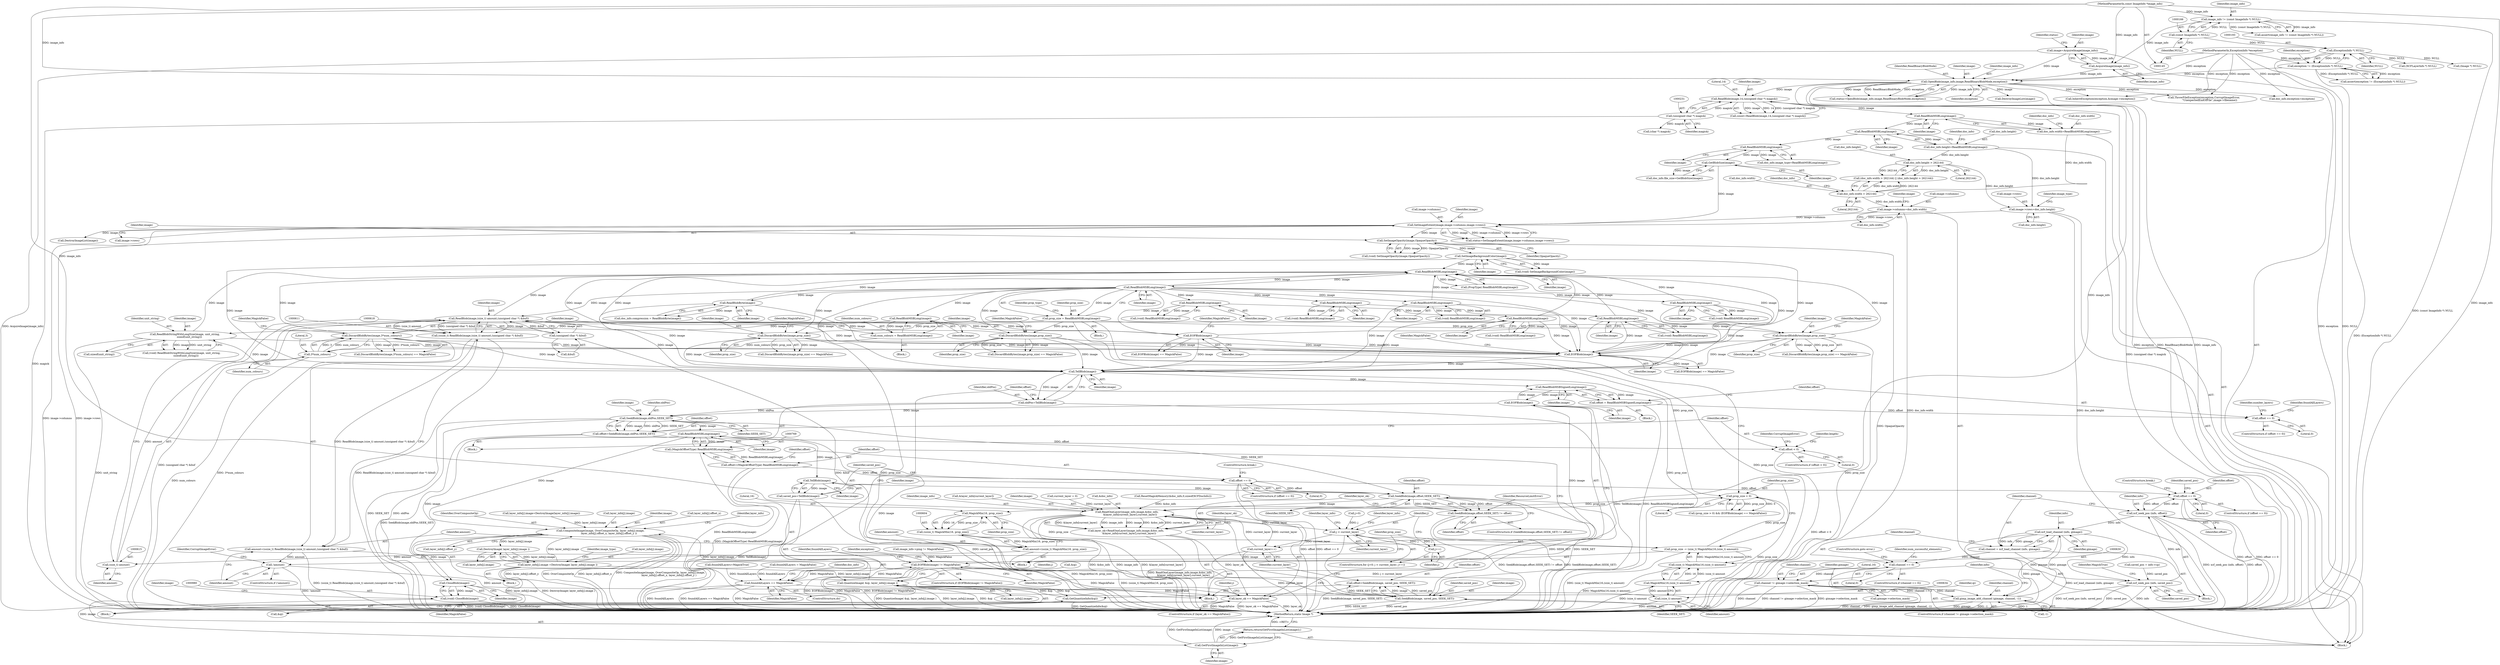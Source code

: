 digraph "0_ImageMagick_d31fec57e9dfb0516deead2053a856e3c71e9751@pointer" {
"1000674" [label="(Call,TellBlob(image))"];
"1000383" [label="(Call,SetImageBackgroundColor(image))"];
"1000378" [label="(Call,SetImageOpacity(image,OpaqueOpacity))"];
"1000332" [label="(Call,SetImageExtent(image,image->columns,image->rows))"];
"1000318" [label="(Call,GetBlobSize(image))"];
"1000293" [label="(Call,ReadBlobMSBLong(image))"];
"1000272" [label="(Call,ReadBlobMSBLong(image))"];
"1000266" [label="(Call,ReadBlobMSBLong(image))"];
"1000227" [label="(Call,ReadBlob(image,14,(unsigned char *) magick))"];
"1000207" [label="(Call,OpenBlob(image_info,image,ReadBinaryBlobMode,exception))"];
"1000203" [label="(Call,AcquireImage(image_info))"];
"1000163" [label="(Call,image_info != (const ImageInfo *) NULL)"];
"1000146" [label="(MethodParameterIn,const ImageInfo *image_info)"];
"1000165" [label="(Call,(const ImageInfo *) NULL)"];
"1000201" [label="(Call,image=AcquireImage(image_info))"];
"1000190" [label="(Call,exception != (ExceptionInfo *) NULL)"];
"1000147" [label="(MethodParameterIn,ExceptionInfo *exception)"];
"1000192" [label="(Call,(ExceptionInfo *) NULL)"];
"1000230" [label="(Call,(unsigned char *) magick)"];
"1000295" [label="(Call,image->columns=doc_info.width)"];
"1000276" [label="(Call,doc_info.width > 262144)"];
"1000262" [label="(Call,doc_info.width=ReadBlobMSBLong(image))"];
"1000302" [label="(Call,image->rows=doc_info.height)"];
"1000281" [label="(Call,doc_info.height > 262144)"];
"1000268" [label="(Call,doc_info.height=ReadBlobMSBLong(image))"];
"1000612" [label="(Call,ReadBlob(image,(size_t) amount,(unsigned char *) &buf))"];
"1000597" [label="(Call,EOFBlob(image))"];
"1000405" [label="(Call,ReadBlobMSBLong(image))"];
"1000400" [label="(Call,ReadBlobMSBLong(image))"];
"1000391" [label="(Call,EOFBlob(image))"];
"1000518" [label="(Call,DiscardBlobBytes(image,prop_size))"];
"1000403" [label="(Call,prop_size = ReadBlobMSBLong(image))"];
"1000424" [label="(Call,DiscardBlobBytes(image,3*num_colours))"];
"1000420" [label="(Call,ReadBlobMSBLong(image))"];
"1000426" [label="(Call,3*num_colours)"];
"1000418" [label="(Call,num_colours = ReadBlobMSBLong(image))"];
"1000581" [label="(Call,ReadBlobStringWithLongSize(image, unit_string,\n           sizeof(unit_string)))"];
"1000568" [label="(Call,ReadBlobMSBLong(image))"];
"1000564" [label="(Call,ReadBlobMSBLong(image))"];
"1000504" [label="(Call,ReadBlobMSBLong(image))"];
"1000500" [label="(Call,ReadBlobMSBLong(image))"];
"1000544" [label="(Call,DiscardBlobBytes(image,prop_size))"];
"1000447" [label="(Call,ReadBlobByte(image))"];
"1000537" [label="(Call,ReadBlobMSBLong(image))"];
"1000481" [label="(Call,DiscardBlobBytes(image,prop_size))"];
"1000511" [label="(Call,ReadBlobMSBLong(image))"];
"1000614" [label="(Call,(size_t) amount)"];
"1000601" [label="(Call,amount=(ssize_t) MagickMin(16, prop_size))"];
"1000603" [label="(Call,(ssize_t) MagickMin(16, prop_size))"];
"1000605" [label="(Call,MagickMin(16, prop_size))"];
"1000593" [label="(Call,prop_size > 0)"];
"1000627" [label="(Call,prop_size -= (size_t) MagickMin(16,(size_t) amount))"];
"1000629" [label="(Call,(size_t) MagickMin(16,(size_t) amount))"];
"1000631" [label="(Call,MagickMin(16,(size_t) amount))"];
"1000633" [label="(Call,(size_t) amount)"];
"1000622" [label="(Call,!amount)"];
"1000608" [label="(Call,amount=(ssize_t) ReadBlob(image,(size_t) amount,(unsigned char *) &buf))"];
"1000610" [label="(Call,(ssize_t) ReadBlob(image,(size_t) amount,(unsigned char *) &buf))"];
"1000617" [label="(Call,(unsigned char *) &buf)"];
"1000672" [label="(Call,oldPos=TellBlob(image))"];
"1000718" [label="(Call,SeekBlob(image,oldPos,SEEK_SET))"];
"1000716" [label="(Call,offset=SeekBlob(image,oldPos,SEEK_SET))"];
"1000723" [label="(Call,offset < 0)"];
"1000770" [label="(Call,ReadBlobMSBLong(image))"];
"1000768" [label="(Call,(MagickOffsetType) ReadBlobMSBLong(image))"];
"1000766" [label="(Call,offset=(MagickOffsetType) ReadBlobMSBLong(image))"];
"1000773" [label="(Call,offset == 0)"];
"1000783" [label="(Call,SeekBlob(image,offset,SEEK_SET))"];
"1000782" [label="(Call,SeekBlob(image,offset,SEEK_SET) != offset)"];
"1000793" [label="(Call,ReadOneLayer(image_info,image,&doc_info,\n        &layer_info[current_layer],current_layer))"];
"1000791" [label="(Call,layer_ok=ReadOneLayer(image_info,image,&doc_info,\n        &layer_info[current_layer],current_layer))"];
"1000804" [label="(Call,layer_ok == MagickFalse)"];
"1000813" [label="(Call,j < current_layer)"];
"1000816" [label="(Call,j++)"];
"1000845" [label="(Call,current_layer++)"];
"1000841" [label="(Call,SeekBlob(image, saved_pos, SEEK_SET))"];
"1000839" [label="(Call,offset=SeekBlob(image, saved_pos, SEEK_SET))"];
"1000941" [label="(Call,offset == 0)"];
"1000950" [label="(Call,xcf_seek_pos (info, offset))"];
"1000955" [label="(Call,xcf_load_channel (info, gimage))"];
"1000953" [label="(Call,channel = xcf_load_channel (info, gimage))"];
"1000959" [label="(Call,channel == 0)"];
"1000966" [label="(Call,channel != gimage->selection_mask)"];
"1000971" [label="(Call,gimp_image_add_channel (gimage, channel, -1))"];
"1000976" [label="(Call,xcf_seek_pos (info, saved_pos))"];
"1000779" [label="(Call,TellBlob(image))"];
"1000777" [label="(Call,saved_pos=TellBlob(image))"];
"1000868" [label="(Call,CompositeImage(image, OverCompositeOp, layer_info[j].image,\n                     layer_info[j].offset_x, layer_info[j].offset_y ))"];
"1000892" [label="(Call,DestroyImage( layer_info[j].image ))"];
"1000886" [label="(Call,layer_info[j].image =DestroyImage( layer_info[j].image ))"];
"1000912" [label="(Call,QuantizeImage( &qi, layer_info[j].image ))"];
"1000904" [label="(Call,GetQuantizeInfo(&qi))"];
"1000981" [label="(Call,CloseBlob(image))"];
"1000979" [label="(Call,(void) CloseBlob(image))"];
"1000997" [label="(Call,GetFirstImageInList(image))"];
"1000996" [label="(Return,return(GetFirstImageInList(image));)"];
"1000682" [label="(Call,ReadBlobMSBSignedLong(image))"];
"1000680" [label="(Call,offset = ReadBlobMSBSignedLong(image))"];
"1000685" [label="(Call,offset == 0)"];
"1000696" [label="(Call,EOFBlob(image))"];
"1000695" [label="(Call,EOFBlob(image) != MagickFalse)"];
"1000708" [label="(Call,foundAllLayers == MagickFalse)"];
"1000189" [label="(Call,assert(exception != (ExceptionInfo *) NULL))"];
"1000845" [label="(Call,current_layer++)"];
"1000723" [label="(Call,offset < 0)"];
"1000391" [label="(Call,EOFBlob(image))"];
"1000672" [label="(Call,oldPos=TellBlob(image))"];
"1000794" [label="(Identifier,image_info)"];
"1000293" [label="(Call,ReadBlobMSBLong(image))"];
"1000207" [label="(Call,OpenBlob(image_info,image,ReadBinaryBlobMode,exception))"];
"1000230" [label="(Call,(unsigned char *) magick)"];
"1000582" [label="(Identifier,image)"];
"1000635" [label="(Identifier,amount)"];
"1000505" [label="(Identifier,image)"];
"1000912" [label="(Call,QuantizeImage( &qi, layer_info[j].image ))"];
"1000791" [label="(Call,layer_ok=ReadOneLayer(image_info,image,&doc_info,\n        &layer_info[current_layer],current_layer))"];
"1000330" [label="(Call,status=SetImageExtent(image,image->columns,image->rows))"];
"1000953" [label="(Call,channel = xcf_load_channel (info, gimage))"];
"1000986" [label="(Identifier,image)"];
"1000608" [label="(Call,amount=(ssize_t) ReadBlob(image,(size_t) amount,(unsigned char *) &buf))"];
"1000846" [label="(Identifier,current_layer)"];
"1000806" [label="(Identifier,MagickFalse)"];
"1000285" [label="(Literal,262144)"];
"1000785" [label="(Identifier,offset)"];
"1000900" [label="(Identifier,image_type)"];
"1000206" [label="(Identifier,status)"];
"1000776" [label="(ControlStructure,break;)"];
"1000625" [label="(Identifier,CorruptImageError)"];
"1000809" [label="(ControlStructure,for (j=0; j < current_layer; j++))"];
"1000277" [label="(Call,doc_info.width)"];
"1000504" [label="(Call,ReadBlobMSBLong(image))"];
"1000968" [label="(Call,gimage->selection_mask)"];
"1000266" [label="(Call,ReadBlobMSBLong(image))"];
"1000962" [label="(ControlStructure,goto error;)"];
"1000816" [label="(Call,j++)"];
"1000205" [label="(Call,status=OpenBlob(image_info,image,ReadBinaryBlobMode,exception))"];
"1000428" [label="(Identifier,num_colours)"];
"1000147" [label="(MethodParameterIn,ExceptionInfo *exception)"];
"1000581" [label="(Call,ReadBlobStringWithLongSize(image, unit_string,\n           sizeof(unit_string)))"];
"1000998" [label="(Identifier,image)"];
"1000165" [label="(Call,(const ImageInfo *) NULL)"];
"1000607" [label="(Identifier,prop_size)"];
"1000940" [label="(ControlStructure,if (offset == 0))"];
"1000201" [label="(Call,image=AcquireImage(image_info))"];
"1000682" [label="(Call,ReadBlobMSBSignedLong(image))"];
"1000972" [label="(Identifier,gimage)"];
"1000881" [label="(Call,layer_info[j].offset_y)"];
"1000613" [label="(Identifier,image)"];
"1000521" [label="(Identifier,MagickFalse)"];
"1000710" [label="(Identifier,MagickFalse)"];
"1000268" [label="(Call,doc_info.height=ReadBlobMSBLong(image))"];
"1000767" [label="(Identifier,offset)"];
"1000778" [label="(Identifier,saved_pos)"];
"1000392" [label="(Identifier,image)"];
"1000332" [label="(Call,SetImageExtent(image,image->columns,image->rows))"];
"1000579" [label="(Call,(void) ReadBlobStringWithLongSize(image, unit_string,\n           sizeof(unit_string)))"];
"1000240" [label="(Call,(char *) magick)"];
"1000511" [label="(Call,ReadBlobMSBLong(image))"];
"1000886" [label="(Call,layer_info[j].image =DestroyImage( layer_info[j].image ))"];
"1000520" [label="(Identifier,prop_size)"];
"1000408" [label="(Identifier,prop_type)"];
"1000257" [label="(Call,doc_info.exception=exception)"];
"1000779" [label="(Call,TellBlob(image))"];
"1000210" [label="(Identifier,ReadBinaryBlobMode)"];
"1000955" [label="(Call,xcf_load_channel (info, gimage))"];
"1000905" [label="(Call,&qi)"];
"1000203" [label="(Call,AcquireImage(image_info))"];
"1000783" [label="(Call,SeekBlob(image,offset,SEEK_SET))"];
"1000146" [label="(MethodParameterIn,const ImageInfo *image_info)"];
"1000978" [label="(Identifier,saved_pos)"];
"1000194" [label="(Identifier,NULL)"];
"1000225" [label="(Call,count=ReadBlob(image,14,(unsigned char *) magick))"];
"1000843" [label="(Identifier,saved_pos)"];
"1000512" [label="(Identifier,image)"];
"1000999" [label="(MethodReturn,static Image *)"];
"1000427" [label="(Literal,3)"];
"1000281" [label="(Call,doc_info.height > 262144)"];
"1000282" [label="(Call,doc_info.height)"];
"1000889" [label="(Identifier,layer_info)"];
"1000404" [label="(Identifier,prop_size)"];
"1000976" [label="(Call,xcf_seek_pos (info, saved_pos))"];
"1000416" [label="(Block,)"];
"1000482" [label="(Identifier,image)"];
"1000913" [label="(Call,&qi)"];
"1000295" [label="(Call,image->columns=doc_info.width)"];
"1000595" [label="(Literal,0)"];
"1000946" [label="(Identifier,saved_pos)"];
"1000803" [label="(ControlStructure,if (layer_ok == MagickFalse))"];
"1000694" [label="(ControlStructure,if (EOFBlob(image) != MagickFalse))"];
"1000957" [label="(Identifier,gimage)"];
"1000977" [label="(Identifier,info)"];
"1000568" [label="(Call,ReadBlobMSBLong(image))"];
"1000383" [label="(Call,SetImageBackgroundColor(image))"];
"1000815" [label="(Identifier,current_layer)"];
"1000771" [label="(Identifier,image)"];
"1000658" [label="(Block,)"];
"1000314" [label="(Call,doc_info.file_size=GetBlobSize(image))"];
"1000632" [label="(Literal,16)"];
"1000418" [label="(Call,num_colours = ReadBlobMSBLong(image))"];
"1000954" [label="(Identifier,channel)"];
"1000502" [label="(Call,(void) ReadBlobMSBLong(image))"];
"1000302" [label="(Call,image->rows=doc_info.height)"];
"1000583" [label="(Identifier,unit_string)"];
"1000232" [label="(Identifier,magick)"];
"1000603" [label="(Call,(ssize_t) MagickMin(16, prop_size))"];
"1000766" [label="(Call,offset=(MagickOffsetType) ReadBlobMSBLong(image))"];
"1000961" [label="(Literal,0)"];
"1000677" [label="(ControlStructure,do)"];
"1000746" [label="(Call,(XCFLayerInfo *) NULL)"];
"1000483" [label="(Identifier,prop_size)"];
"1000227" [label="(Call,ReadBlob(image,14,(unsigned char *) magick))"];
"1000546" [label="(Identifier,prop_size)"];
"1000222" [label="(Call,(Image *) NULL)"];
"1000964" [label="(Identifier,num_successful_elements)"];
"1000209" [label="(Identifier,image)"];
"1000593" [label="(Call,prop_size > 0)"];
"1000719" [label="(Identifier,image)"];
"1000967" [label="(Identifier,channel)"];
"1000950" [label="(Call,xcf_seek_pos (info, offset))"];
"1000299" [label="(Call,doc_info.width)"];
"1000814" [label="(Identifier,j)"];
"1000616" [label="(Identifier,amount)"];
"1000722" [label="(ControlStructure,if (offset < 0))"];
"1000380" [label="(Identifier,OpaqueOpacity)"];
"1000966" [label="(Call,channel != gimage->selection_mask)"];
"1000190" [label="(Call,exception != (ExceptionInfo *) NULL)"];
"1000211" [label="(Identifier,exception)"];
"1000406" [label="(Identifier,image)"];
"1000192" [label="(Call,(ExceptionInfo *) NULL)"];
"1000334" [label="(Call,image->columns)"];
"1000673" [label="(Identifier,oldPos)"];
"1000501" [label="(Identifier,image)"];
"1000979" [label="(Call,(void) CloseBlob(image))"];
"1000296" [label="(Call,image->columns)"];
"1000689" [label="(Identifier,foundAllLayers)"];
"1000720" [label="(Identifier,oldPos)"];
"1000709" [label="(Identifier,foundAllLayers)"];
"1000844" [label="(Identifier,SEEK_SET)"];
"1000773" [label="(Call,offset == 0)"];
"1000283" [label="(Identifier,doc_info)"];
"1000267" [label="(Identifier,image)"];
"1000278" [label="(Identifier,doc_info)"];
"1000167" [label="(Identifier,NULL)"];
"1000333" [label="(Identifier,image)"];
"1000784" [label="(Identifier,image)"];
"1000398" [label="(Call,(PropType) ReadBlobMSBLong(image))"];
"1000805" [label="(Identifier,layer_ok)"];
"1000378" [label="(Call,SetImageOpacity(image,OpaqueOpacity))"];
"1000289" [label="(Call,doc_info.image_type=ReadBlobMSBLong(image))"];
"1000596" [label="(Call,EOFBlob(image) == MagickFalse)"];
"1000538" [label="(Identifier,image)"];
"1000612" [label="(Call,ReadBlob(image,(size_t) amount,(unsigned char *) &buf))"];
"1000148" [label="(Block,)"];
"1000981" [label="(Call,CloseBlob(image))"];
"1000782" [label="(Call,SeekBlob(image,offset,SEEK_SET) != offset)"];
"1000870" [label="(Identifier,OverCompositeOp)"];
"1000229" [label="(Literal,14)"];
"1000960" [label="(Identifier,channel)"];
"1000519" [label="(Identifier,image)"];
"1000681" [label="(Identifier,offset)"];
"1000798" [label="(Call,&layer_info[current_layer])"];
"1000547" [label="(Identifier,MagickFalse)"];
"1000680" [label="(Call,offset = ReadBlobMSBSignedLong(image))"];
"1000191" [label="(Identifier,exception)"];
"1000304" [label="(Identifier,image)"];
"1000376" [label="(Call,(void) SetImageOpacity(image,OpaqueOpacity))"];
"1000952" [label="(Identifier,offset)"];
"1000684" [label="(ControlStructure,if (offset == 0))"];
"1000675" [label="(Identifier,image)"];
"1000928" [label="(Block,)"];
"1000713" [label="(Identifier,doc_info)"];
"1000945" [label="(Call,saved_pos = info->cp)"];
"1000813" [label="(Call,j < current_layer)"];
"1000792" [label="(Identifier,layer_ok)"];
"1000594" [label="(Identifier,prop_size)"];
"1000959" [label="(Call,channel == 0)"];
"1000403" [label="(Call,prop_size = ReadBlobMSBLong(image))"];
"1000601" [label="(Call,amount=(ssize_t) MagickMin(16, prop_size))"];
"1000688" [label="(Call,foundAllLayers=MagickTrue)"];
"1000517" [label="(Call,DiscardBlobBytes(image,prop_size) == MagickFalse)"];
"1000804" [label="(Call,layer_ok == MagickFalse)"];
"1000614" [label="(Call,(size_t) amount)"];
"1000605" [label="(Call,MagickMin(16, prop_size))"];
"1000204" [label="(Identifier,image_info)"];
"1000405" [label="(Call,ReadBlobMSBLong(image))"];
"1000787" [label="(Identifier,offset)"];
"1000498" [label="(Call,(void) ReadBlobMSBLong(image))"];
"1000780" [label="(Identifier,image)"];
"1000275" [label="(Call,(doc_info.width > 262144) || (doc_info.height > 262144))"];
"1000569" [label="(Identifier,image)"];
"1000915" [label="(Call,layer_info[j].image)"];
"1000597" [label="(Call,EOFBlob(image))"];
"1000708" [label="(Call,foundAllLayers == MagickFalse)"];
"1000623" [label="(Identifier,amount)"];
"1000951" [label="(Identifier,info)"];
"1000633" [label="(Call,(size_t) amount)"];
"1000617" [label="(Call,(unsigned char *) &buf)"];
"1000535" [label="(Call,(void) ReadBlobMSBLong(image))"];
"1000730" [label="(Identifier,length)"];
"1000772" [label="(ControlStructure,if (offset == 0))"];
"1000697" [label="(Identifier,image)"];
"1000867" [label="(Block,)"];
"1000393" [label="(Identifier,MagickFalse)"];
"1000695" [label="(Call,EOFBlob(image) != MagickFalse)"];
"1000664" [label="(Call,foundAllLayers = MagickFalse)"];
"1000859" [label="(Identifier,j)"];
"1000443" [label="(Call,doc_info.compression = ReadBlobByte(image))"];
"1000537" [label="(Call,ReadBlobMSBLong(image))"];
"1000599" [label="(Identifier,MagickFalse)"];
"1000270" [label="(Identifier,doc_info)"];
"1000564" [label="(Call,ReadBlobMSBLong(image))"];
"1000426" [label="(Call,3*num_colours)"];
"1000842" [label="(Identifier,image)"];
"1000276" [label="(Call,doc_info.width > 262144)"];
"1000629" [label="(Call,(size_t) MagickMin(16,(size_t) amount))"];
"1000701" [label="(Identifier,exception)"];
"1000818" [label="(Call,layer_info[j].image=DestroyImage(layer_info[j].image))"];
"1000419" [label="(Identifier,num_colours)"];
"1000627" [label="(Call,prop_size -= (size_t) MagickMin(16,(size_t) amount))"];
"1000272" [label="(Call,ReadBlobMSBLong(image))"];
"1000294" [label="(Identifier,image)"];
"1000942" [label="(Identifier,offset)"];
"1000310" [label="(Identifier,image_type)"];
"1000609" [label="(Identifier,amount)"];
"1000717" [label="(Identifier,offset)"];
"1000423" [label="(Call,DiscardBlobBytes(image,3*num_colours) == MagickFalse)"];
"1000429" [label="(Identifier,MagickFalse)"];
"1000762" [label="(Block,)"];
"1000163" [label="(Call,image_info != (const ImageInfo *) NULL)"];
"1000303" [label="(Call,image->rows)"];
"1000545" [label="(Identifier,image)"];
"1000693" [label="(Identifier,number_layers)"];
"1000480" [label="(Call,DiscardBlobBytes(image,prop_size) == MagickFalse)"];
"1000424" [label="(Call,DiscardBlobBytes(image,3*num_colours))"];
"1000318" [label="(Call,GetBlobSize(image))"];
"1000621" [label="(ControlStructure,if (!amount))"];
"1000390" [label="(Call,EOFBlob(image) == MagickFalse)"];
"1000306" [label="(Call,doc_info.height)"];
"1000269" [label="(Call,doc_info.height)"];
"1000610" [label="(Call,(ssize_t) ReadBlob(image,(size_t) amount,(unsigned char *) &buf))"];
"1000566" [label="(Call,(void) ReadBlobMSBLong(image))"];
"1000817" [label="(Identifier,j)"];
"1000598" [label="(Identifier,image)"];
"1000592" [label="(Call,(prop_size > 0) && (EOFBlob(image) == MagickFalse))"];
"1000544" [label="(Call,DiscardBlobBytes(image,prop_size))"];
"1000228" [label="(Identifier,image)"];
"1000273" [label="(Identifier,image)"];
"1000543" [label="(Call,DiscardBlobBytes(image,prop_size) == MagickFalse)"];
"1000381" [label="(Call,(void) SetImageBackgroundColor(image))"];
"1000384" [label="(Identifier,image)"];
"1000811" [label="(Identifier,j)"];
"1000678" [label="(Block,)"];
"1000795" [label="(Identifier,image)"];
"1000484" [label="(Identifier,MagickFalse)"];
"1000868" [label="(Call,CompositeImage(image, OverCompositeOp, layer_info[j].image,\n                     layer_info[j].offset_x, layer_info[j].offset_y ))"];
"1000401" [label="(Identifier,image)"];
"1000909" [label="(Identifier,qi)"];
"1000509" [label="(Call,(void) ReadBlobMSBLong(image))"];
"1000622" [label="(Call,!amount)"];
"1000686" [label="(Identifier,offset)"];
"1000628" [label="(Identifier,prop_size)"];
"1000500" [label="(Call,ReadBlobMSBLong(image))"];
"1000943" [label="(Literal,0)"];
"1000956" [label="(Identifier,info)"];
"1000958" [label="(ControlStructure,if (channel == 0))"];
"1000345" [label="(Call,InheritException(exception,&image->exception))"];
"1000839" [label="(Call,offset=SeekBlob(image, saved_pos, SEEK_SET))"];
"1000352" [label="(Call,DestroyImageList(image))"];
"1000789" [label="(Identifier,ResourceLimitError)"];
"1000162" [label="(Call,assert(image_info != (const ImageInfo *) NULL))"];
"1000871" [label="(Call,layer_info[j].image)"];
"1000793" [label="(Call,ReadOneLayer(image_info,image,&doc_info,\n        &layer_info[current_layer],current_layer))"];
"1000927" [label="(Identifier,MagickTrue)"];
"1000887" [label="(Call,layer_info[j].image)"];
"1000683" [label="(Identifier,image)"];
"1000893" [label="(Call,layer_info[j].image)"];
"1000965" [label="(ControlStructure,if (channel != gimage->selection_mask))"];
"1000902" [label="(Block,)"];
"1000421" [label="(Identifier,image)"];
"1000770" [label="(Call,ReadBlobMSBLong(image))"];
"1000565" [label="(Identifier,image)"];
"1000996" [label="(Return,return(GetFirstImageInList(image));)"];
"1000716" [label="(Call,offset=SeekBlob(image,oldPos,SEEK_SET))"];
"1000319" [label="(Identifier,image)"];
"1000774" [label="(Identifier,offset)"];
"1000831" [label="(Identifier,layer_info)"];
"1000687" [label="(Literal,0)"];
"1000904" [label="(Call,GetQuantizeInfo(&qi))"];
"1000481" [label="(Call,DiscardBlobBytes(image,prop_size))"];
"1000280" [label="(Literal,262144)"];
"1000674" [label="(Call,TellBlob(image))"];
"1000869" [label="(Identifier,image)"];
"1000164" [label="(Identifier,image_info)"];
"1000448" [label="(Identifier,image)"];
"1000685" [label="(Call,offset == 0)"];
"1000777" [label="(Call,saved_pos=TellBlob(image))"];
"1000425" [label="(Identifier,image)"];
"1000696" [label="(Call,EOFBlob(image))"];
"1000631" [label="(Call,MagickMin(16,(size_t) amount))"];
"1000982" [label="(Identifier,image)"];
"1000974" [label="(Call,-1)"];
"1000840" [label="(Identifier,offset)"];
"1000379" [label="(Identifier,image)"];
"1000208" [label="(Identifier,image_info)"];
"1000724" [label="(Identifier,offset)"];
"1000876" [label="(Call,layer_info[j].offset_x)"];
"1000263" [label="(Call,doc_info.width)"];
"1000997" [label="(Call,GetFirstImageInList(image))"];
"1000400" [label="(Call,ReadBlobMSBLong(image))"];
"1000721" [label="(Identifier,SEEK_SET)"];
"1000944" [label="(ControlStructure,break;)"];
"1000718" [label="(Call,SeekBlob(image,oldPos,SEEK_SET))"];
"1000725" [label="(Literal,0)"];
"1000660" [label="(Call,current_layer = 0)"];
"1000646" [label="(Call,image_info->ping != MagickFalse)"];
"1000584" [label="(Call,sizeof(unit_string))"];
"1000202" [label="(Identifier,image)"];
"1000768" [label="(Call,(MagickOffsetType) ReadBlobMSBLong(image))"];
"1000700" [label="(Call,ThrowFileException(exception,CorruptImageError,\n              \"UnexpectedEndOfFile\",image->filename))"];
"1000619" [label="(Call,&buf)"];
"1000420" [label="(Call,ReadBlobMSBLong(image))"];
"1000781" [label="(ControlStructure,if (SeekBlob(image,offset,SEEK_SET) != offset))"];
"1000973" [label="(Identifier,channel)"];
"1000786" [label="(Identifier,SEEK_SET)"];
"1000394" [label="(Block,)"];
"1000727" [label="(Identifier,CorruptImageError)"];
"1000219" [label="(Call,DestroyImageList(image))"];
"1000600" [label="(Block,)"];
"1000796" [label="(Call,&doc_info)"];
"1000775" [label="(Literal,0)"];
"1000602" [label="(Identifier,amount)"];
"1000251" [label="(Call,ResetMagickMemory(&doc_info,0,sizeof(XCFDocInfo)))"];
"1000447" [label="(Call,ReadBlobByte(image))"];
"1000810" [label="(Call,j=0)"];
"1000821" [label="(Identifier,layer_info)"];
"1000802" [label="(Identifier,current_layer)"];
"1000262" [label="(Call,doc_info.width=ReadBlobMSBLong(image))"];
"1000562" [label="(Call,(void) ReadBlobMSBLong(image))"];
"1000698" [label="(Identifier,MagickFalse)"];
"1000606" [label="(Literal,16)"];
"1000941" [label="(Call,offset == 0)"];
"1000337" [label="(Call,image->rows)"];
"1000518" [label="(Call,DiscardBlobBytes(image,prop_size))"];
"1000841" [label="(Call,SeekBlob(image, saved_pos, SEEK_SET))"];
"1000971" [label="(Call,gimp_image_add_channel (gimage, channel, -1))"];
"1000892" [label="(Call,DestroyImage( layer_info[j].image ))"];
"1000674" -> "1000672"  [label="AST: "];
"1000674" -> "1000675"  [label="CFG: "];
"1000675" -> "1000674"  [label="AST: "];
"1000672" -> "1000674"  [label="CFG: "];
"1000674" -> "1000672"  [label="DDG: image"];
"1000383" -> "1000674"  [label="DDG: image"];
"1000612" -> "1000674"  [label="DDG: image"];
"1000391" -> "1000674"  [label="DDG: image"];
"1000518" -> "1000674"  [label="DDG: image"];
"1000424" -> "1000674"  [label="DDG: image"];
"1000581" -> "1000674"  [label="DDG: image"];
"1000504" -> "1000674"  [label="DDG: image"];
"1000544" -> "1000674"  [label="DDG: image"];
"1000447" -> "1000674"  [label="DDG: image"];
"1000537" -> "1000674"  [label="DDG: image"];
"1000481" -> "1000674"  [label="DDG: image"];
"1000568" -> "1000674"  [label="DDG: image"];
"1000597" -> "1000674"  [label="DDG: image"];
"1000405" -> "1000674"  [label="DDG: image"];
"1000511" -> "1000674"  [label="DDG: image"];
"1000674" -> "1000682"  [label="DDG: image"];
"1000383" -> "1000381"  [label="AST: "];
"1000383" -> "1000384"  [label="CFG: "];
"1000384" -> "1000383"  [label="AST: "];
"1000381" -> "1000383"  [label="CFG: "];
"1000383" -> "1000381"  [label="DDG: image"];
"1000378" -> "1000383"  [label="DDG: image"];
"1000383" -> "1000391"  [label="DDG: image"];
"1000383" -> "1000400"  [label="DDG: image"];
"1000378" -> "1000376"  [label="AST: "];
"1000378" -> "1000380"  [label="CFG: "];
"1000379" -> "1000378"  [label="AST: "];
"1000380" -> "1000378"  [label="AST: "];
"1000376" -> "1000378"  [label="CFG: "];
"1000378" -> "1000999"  [label="DDG: OpaqueOpacity"];
"1000378" -> "1000376"  [label="DDG: image"];
"1000378" -> "1000376"  [label="DDG: OpaqueOpacity"];
"1000332" -> "1000378"  [label="DDG: image"];
"1000332" -> "1000330"  [label="AST: "];
"1000332" -> "1000337"  [label="CFG: "];
"1000333" -> "1000332"  [label="AST: "];
"1000334" -> "1000332"  [label="AST: "];
"1000337" -> "1000332"  [label="AST: "];
"1000330" -> "1000332"  [label="CFG: "];
"1000332" -> "1000999"  [label="DDG: image->columns"];
"1000332" -> "1000999"  [label="DDG: image->rows"];
"1000332" -> "1000330"  [label="DDG: image"];
"1000332" -> "1000330"  [label="DDG: image->columns"];
"1000332" -> "1000330"  [label="DDG: image->rows"];
"1000318" -> "1000332"  [label="DDG: image"];
"1000295" -> "1000332"  [label="DDG: image->columns"];
"1000302" -> "1000332"  [label="DDG: image->rows"];
"1000332" -> "1000352"  [label="DDG: image"];
"1000318" -> "1000314"  [label="AST: "];
"1000318" -> "1000319"  [label="CFG: "];
"1000319" -> "1000318"  [label="AST: "];
"1000314" -> "1000318"  [label="CFG: "];
"1000318" -> "1000314"  [label="DDG: image"];
"1000293" -> "1000318"  [label="DDG: image"];
"1000293" -> "1000289"  [label="AST: "];
"1000293" -> "1000294"  [label="CFG: "];
"1000294" -> "1000293"  [label="AST: "];
"1000289" -> "1000293"  [label="CFG: "];
"1000293" -> "1000289"  [label="DDG: image"];
"1000272" -> "1000293"  [label="DDG: image"];
"1000272" -> "1000268"  [label="AST: "];
"1000272" -> "1000273"  [label="CFG: "];
"1000273" -> "1000272"  [label="AST: "];
"1000268" -> "1000272"  [label="CFG: "];
"1000272" -> "1000268"  [label="DDG: image"];
"1000266" -> "1000272"  [label="DDG: image"];
"1000266" -> "1000262"  [label="AST: "];
"1000266" -> "1000267"  [label="CFG: "];
"1000267" -> "1000266"  [label="AST: "];
"1000262" -> "1000266"  [label="CFG: "];
"1000266" -> "1000262"  [label="DDG: image"];
"1000227" -> "1000266"  [label="DDG: image"];
"1000227" -> "1000225"  [label="AST: "];
"1000227" -> "1000230"  [label="CFG: "];
"1000228" -> "1000227"  [label="AST: "];
"1000229" -> "1000227"  [label="AST: "];
"1000230" -> "1000227"  [label="AST: "];
"1000225" -> "1000227"  [label="CFG: "];
"1000227" -> "1000999"  [label="DDG: (unsigned char *) magick"];
"1000227" -> "1000225"  [label="DDG: image"];
"1000227" -> "1000225"  [label="DDG: 14"];
"1000227" -> "1000225"  [label="DDG: (unsigned char *) magick"];
"1000207" -> "1000227"  [label="DDG: image"];
"1000230" -> "1000227"  [label="DDG: magick"];
"1000207" -> "1000205"  [label="AST: "];
"1000207" -> "1000211"  [label="CFG: "];
"1000208" -> "1000207"  [label="AST: "];
"1000209" -> "1000207"  [label="AST: "];
"1000210" -> "1000207"  [label="AST: "];
"1000211" -> "1000207"  [label="AST: "];
"1000205" -> "1000207"  [label="CFG: "];
"1000207" -> "1000999"  [label="DDG: ReadBinaryBlobMode"];
"1000207" -> "1000999"  [label="DDG: image_info"];
"1000207" -> "1000999"  [label="DDG: exception"];
"1000207" -> "1000205"  [label="DDG: image_info"];
"1000207" -> "1000205"  [label="DDG: image"];
"1000207" -> "1000205"  [label="DDG: ReadBinaryBlobMode"];
"1000207" -> "1000205"  [label="DDG: exception"];
"1000203" -> "1000207"  [label="DDG: image_info"];
"1000146" -> "1000207"  [label="DDG: image_info"];
"1000201" -> "1000207"  [label="DDG: image"];
"1000190" -> "1000207"  [label="DDG: exception"];
"1000147" -> "1000207"  [label="DDG: exception"];
"1000207" -> "1000219"  [label="DDG: image"];
"1000207" -> "1000257"  [label="DDG: exception"];
"1000207" -> "1000345"  [label="DDG: exception"];
"1000207" -> "1000700"  [label="DDG: exception"];
"1000207" -> "1000793"  [label="DDG: image_info"];
"1000203" -> "1000201"  [label="AST: "];
"1000203" -> "1000204"  [label="CFG: "];
"1000204" -> "1000203"  [label="AST: "];
"1000201" -> "1000203"  [label="CFG: "];
"1000203" -> "1000201"  [label="DDG: image_info"];
"1000163" -> "1000203"  [label="DDG: image_info"];
"1000146" -> "1000203"  [label="DDG: image_info"];
"1000163" -> "1000162"  [label="AST: "];
"1000163" -> "1000165"  [label="CFG: "];
"1000164" -> "1000163"  [label="AST: "];
"1000165" -> "1000163"  [label="AST: "];
"1000162" -> "1000163"  [label="CFG: "];
"1000163" -> "1000999"  [label="DDG: (const ImageInfo *) NULL"];
"1000163" -> "1000162"  [label="DDG: image_info"];
"1000163" -> "1000162"  [label="DDG: (const ImageInfo *) NULL"];
"1000146" -> "1000163"  [label="DDG: image_info"];
"1000165" -> "1000163"  [label="DDG: NULL"];
"1000146" -> "1000145"  [label="AST: "];
"1000146" -> "1000999"  [label="DDG: image_info"];
"1000146" -> "1000793"  [label="DDG: image_info"];
"1000165" -> "1000167"  [label="CFG: "];
"1000166" -> "1000165"  [label="AST: "];
"1000167" -> "1000165"  [label="AST: "];
"1000165" -> "1000192"  [label="DDG: NULL"];
"1000201" -> "1000148"  [label="AST: "];
"1000202" -> "1000201"  [label="AST: "];
"1000206" -> "1000201"  [label="CFG: "];
"1000201" -> "1000999"  [label="DDG: AcquireImage(image_info)"];
"1000190" -> "1000189"  [label="AST: "];
"1000190" -> "1000192"  [label="CFG: "];
"1000191" -> "1000190"  [label="AST: "];
"1000192" -> "1000190"  [label="AST: "];
"1000189" -> "1000190"  [label="CFG: "];
"1000190" -> "1000999"  [label="DDG: (ExceptionInfo *) NULL"];
"1000190" -> "1000189"  [label="DDG: exception"];
"1000190" -> "1000189"  [label="DDG: (ExceptionInfo *) NULL"];
"1000147" -> "1000190"  [label="DDG: exception"];
"1000192" -> "1000190"  [label="DDG: NULL"];
"1000147" -> "1000145"  [label="AST: "];
"1000147" -> "1000999"  [label="DDG: exception"];
"1000147" -> "1000257"  [label="DDG: exception"];
"1000147" -> "1000345"  [label="DDG: exception"];
"1000147" -> "1000700"  [label="DDG: exception"];
"1000192" -> "1000194"  [label="CFG: "];
"1000193" -> "1000192"  [label="AST: "];
"1000194" -> "1000192"  [label="AST: "];
"1000192" -> "1000999"  [label="DDG: NULL"];
"1000192" -> "1000222"  [label="DDG: NULL"];
"1000192" -> "1000746"  [label="DDG: NULL"];
"1000230" -> "1000232"  [label="CFG: "];
"1000231" -> "1000230"  [label="AST: "];
"1000232" -> "1000230"  [label="AST: "];
"1000230" -> "1000999"  [label="DDG: magick"];
"1000230" -> "1000240"  [label="DDG: magick"];
"1000295" -> "1000148"  [label="AST: "];
"1000295" -> "1000299"  [label="CFG: "];
"1000296" -> "1000295"  [label="AST: "];
"1000299" -> "1000295"  [label="AST: "];
"1000304" -> "1000295"  [label="CFG: "];
"1000295" -> "1000999"  [label="DDG: doc_info.width"];
"1000276" -> "1000295"  [label="DDG: doc_info.width"];
"1000276" -> "1000275"  [label="AST: "];
"1000276" -> "1000280"  [label="CFG: "];
"1000277" -> "1000276"  [label="AST: "];
"1000280" -> "1000276"  [label="AST: "];
"1000283" -> "1000276"  [label="CFG: "];
"1000275" -> "1000276"  [label="CFG: "];
"1000276" -> "1000275"  [label="DDG: doc_info.width"];
"1000276" -> "1000275"  [label="DDG: 262144"];
"1000262" -> "1000276"  [label="DDG: doc_info.width"];
"1000262" -> "1000148"  [label="AST: "];
"1000263" -> "1000262"  [label="AST: "];
"1000270" -> "1000262"  [label="CFG: "];
"1000302" -> "1000148"  [label="AST: "];
"1000302" -> "1000306"  [label="CFG: "];
"1000303" -> "1000302"  [label="AST: "];
"1000306" -> "1000302"  [label="AST: "];
"1000310" -> "1000302"  [label="CFG: "];
"1000302" -> "1000999"  [label="DDG: doc_info.height"];
"1000281" -> "1000302"  [label="DDG: doc_info.height"];
"1000268" -> "1000302"  [label="DDG: doc_info.height"];
"1000281" -> "1000275"  [label="AST: "];
"1000281" -> "1000285"  [label="CFG: "];
"1000282" -> "1000281"  [label="AST: "];
"1000285" -> "1000281"  [label="AST: "];
"1000275" -> "1000281"  [label="CFG: "];
"1000281" -> "1000275"  [label="DDG: doc_info.height"];
"1000281" -> "1000275"  [label="DDG: 262144"];
"1000268" -> "1000281"  [label="DDG: doc_info.height"];
"1000268" -> "1000148"  [label="AST: "];
"1000269" -> "1000268"  [label="AST: "];
"1000278" -> "1000268"  [label="CFG: "];
"1000612" -> "1000610"  [label="AST: "];
"1000612" -> "1000617"  [label="CFG: "];
"1000613" -> "1000612"  [label="AST: "];
"1000614" -> "1000612"  [label="AST: "];
"1000617" -> "1000612"  [label="AST: "];
"1000610" -> "1000612"  [label="CFG: "];
"1000612" -> "1000999"  [label="DDG: (unsigned char *) &buf"];
"1000612" -> "1000391"  [label="DDG: image"];
"1000612" -> "1000400"  [label="DDG: image"];
"1000612" -> "1000597"  [label="DDG: image"];
"1000612" -> "1000610"  [label="DDG: image"];
"1000612" -> "1000610"  [label="DDG: (size_t) amount"];
"1000612" -> "1000610"  [label="DDG: (unsigned char *) &buf"];
"1000597" -> "1000612"  [label="DDG: image"];
"1000405" -> "1000612"  [label="DDG: image"];
"1000614" -> "1000612"  [label="DDG: amount"];
"1000617" -> "1000612"  [label="DDG: &buf"];
"1000597" -> "1000596"  [label="AST: "];
"1000597" -> "1000598"  [label="CFG: "];
"1000598" -> "1000597"  [label="AST: "];
"1000599" -> "1000597"  [label="CFG: "];
"1000597" -> "1000391"  [label="DDG: image"];
"1000597" -> "1000400"  [label="DDG: image"];
"1000597" -> "1000596"  [label="DDG: image"];
"1000405" -> "1000597"  [label="DDG: image"];
"1000405" -> "1000403"  [label="AST: "];
"1000405" -> "1000406"  [label="CFG: "];
"1000406" -> "1000405"  [label="AST: "];
"1000403" -> "1000405"  [label="CFG: "];
"1000405" -> "1000391"  [label="DDG: image"];
"1000405" -> "1000400"  [label="DDG: image"];
"1000405" -> "1000403"  [label="DDG: image"];
"1000400" -> "1000405"  [label="DDG: image"];
"1000405" -> "1000420"  [label="DDG: image"];
"1000405" -> "1000447"  [label="DDG: image"];
"1000405" -> "1000481"  [label="DDG: image"];
"1000405" -> "1000500"  [label="DDG: image"];
"1000405" -> "1000511"  [label="DDG: image"];
"1000405" -> "1000518"  [label="DDG: image"];
"1000405" -> "1000537"  [label="DDG: image"];
"1000405" -> "1000544"  [label="DDG: image"];
"1000405" -> "1000564"  [label="DDG: image"];
"1000400" -> "1000398"  [label="AST: "];
"1000400" -> "1000401"  [label="CFG: "];
"1000401" -> "1000400"  [label="AST: "];
"1000398" -> "1000400"  [label="CFG: "];
"1000400" -> "1000398"  [label="DDG: image"];
"1000391" -> "1000400"  [label="DDG: image"];
"1000518" -> "1000400"  [label="DDG: image"];
"1000424" -> "1000400"  [label="DDG: image"];
"1000581" -> "1000400"  [label="DDG: image"];
"1000504" -> "1000400"  [label="DDG: image"];
"1000544" -> "1000400"  [label="DDG: image"];
"1000447" -> "1000400"  [label="DDG: image"];
"1000537" -> "1000400"  [label="DDG: image"];
"1000481" -> "1000400"  [label="DDG: image"];
"1000568" -> "1000400"  [label="DDG: image"];
"1000511" -> "1000400"  [label="DDG: image"];
"1000391" -> "1000390"  [label="AST: "];
"1000391" -> "1000392"  [label="CFG: "];
"1000392" -> "1000391"  [label="AST: "];
"1000393" -> "1000391"  [label="CFG: "];
"1000391" -> "1000390"  [label="DDG: image"];
"1000518" -> "1000391"  [label="DDG: image"];
"1000424" -> "1000391"  [label="DDG: image"];
"1000581" -> "1000391"  [label="DDG: image"];
"1000504" -> "1000391"  [label="DDG: image"];
"1000544" -> "1000391"  [label="DDG: image"];
"1000447" -> "1000391"  [label="DDG: image"];
"1000537" -> "1000391"  [label="DDG: image"];
"1000481" -> "1000391"  [label="DDG: image"];
"1000568" -> "1000391"  [label="DDG: image"];
"1000511" -> "1000391"  [label="DDG: image"];
"1000518" -> "1000517"  [label="AST: "];
"1000518" -> "1000520"  [label="CFG: "];
"1000519" -> "1000518"  [label="AST: "];
"1000520" -> "1000518"  [label="AST: "];
"1000521" -> "1000518"  [label="CFG: "];
"1000518" -> "1000999"  [label="DDG: prop_size"];
"1000518" -> "1000517"  [label="DDG: image"];
"1000518" -> "1000517"  [label="DDG: prop_size"];
"1000403" -> "1000518"  [label="DDG: prop_size"];
"1000403" -> "1000394"  [label="AST: "];
"1000404" -> "1000403"  [label="AST: "];
"1000408" -> "1000403"  [label="CFG: "];
"1000403" -> "1000999"  [label="DDG: prop_size"];
"1000403" -> "1000481"  [label="DDG: prop_size"];
"1000403" -> "1000544"  [label="DDG: prop_size"];
"1000403" -> "1000593"  [label="DDG: prop_size"];
"1000424" -> "1000423"  [label="AST: "];
"1000424" -> "1000426"  [label="CFG: "];
"1000425" -> "1000424"  [label="AST: "];
"1000426" -> "1000424"  [label="AST: "];
"1000429" -> "1000424"  [label="CFG: "];
"1000424" -> "1000999"  [label="DDG: 3*num_colours"];
"1000424" -> "1000423"  [label="DDG: image"];
"1000424" -> "1000423"  [label="DDG: 3*num_colours"];
"1000420" -> "1000424"  [label="DDG: image"];
"1000426" -> "1000424"  [label="DDG: 3"];
"1000426" -> "1000424"  [label="DDG: num_colours"];
"1000420" -> "1000418"  [label="AST: "];
"1000420" -> "1000421"  [label="CFG: "];
"1000421" -> "1000420"  [label="AST: "];
"1000418" -> "1000420"  [label="CFG: "];
"1000420" -> "1000418"  [label="DDG: image"];
"1000426" -> "1000428"  [label="CFG: "];
"1000427" -> "1000426"  [label="AST: "];
"1000428" -> "1000426"  [label="AST: "];
"1000426" -> "1000999"  [label="DDG: num_colours"];
"1000418" -> "1000426"  [label="DDG: num_colours"];
"1000418" -> "1000416"  [label="AST: "];
"1000419" -> "1000418"  [label="AST: "];
"1000425" -> "1000418"  [label="CFG: "];
"1000581" -> "1000579"  [label="AST: "];
"1000581" -> "1000584"  [label="CFG: "];
"1000582" -> "1000581"  [label="AST: "];
"1000583" -> "1000581"  [label="AST: "];
"1000584" -> "1000581"  [label="AST: "];
"1000579" -> "1000581"  [label="CFG: "];
"1000581" -> "1000999"  [label="DDG: unit_string"];
"1000581" -> "1000579"  [label="DDG: image"];
"1000581" -> "1000579"  [label="DDG: unit_string"];
"1000568" -> "1000581"  [label="DDG: image"];
"1000568" -> "1000566"  [label="AST: "];
"1000568" -> "1000569"  [label="CFG: "];
"1000569" -> "1000568"  [label="AST: "];
"1000566" -> "1000568"  [label="CFG: "];
"1000568" -> "1000566"  [label="DDG: image"];
"1000564" -> "1000568"  [label="DDG: image"];
"1000564" -> "1000562"  [label="AST: "];
"1000564" -> "1000565"  [label="CFG: "];
"1000565" -> "1000564"  [label="AST: "];
"1000562" -> "1000564"  [label="CFG: "];
"1000564" -> "1000562"  [label="DDG: image"];
"1000504" -> "1000502"  [label="AST: "];
"1000504" -> "1000505"  [label="CFG: "];
"1000505" -> "1000504"  [label="AST: "];
"1000502" -> "1000504"  [label="CFG: "];
"1000504" -> "1000502"  [label="DDG: image"];
"1000500" -> "1000504"  [label="DDG: image"];
"1000500" -> "1000498"  [label="AST: "];
"1000500" -> "1000501"  [label="CFG: "];
"1000501" -> "1000500"  [label="AST: "];
"1000498" -> "1000500"  [label="CFG: "];
"1000500" -> "1000498"  [label="DDG: image"];
"1000544" -> "1000543"  [label="AST: "];
"1000544" -> "1000546"  [label="CFG: "];
"1000545" -> "1000544"  [label="AST: "];
"1000546" -> "1000544"  [label="AST: "];
"1000547" -> "1000544"  [label="CFG: "];
"1000544" -> "1000999"  [label="DDG: prop_size"];
"1000544" -> "1000543"  [label="DDG: image"];
"1000544" -> "1000543"  [label="DDG: prop_size"];
"1000447" -> "1000443"  [label="AST: "];
"1000447" -> "1000448"  [label="CFG: "];
"1000448" -> "1000447"  [label="AST: "];
"1000443" -> "1000447"  [label="CFG: "];
"1000447" -> "1000443"  [label="DDG: image"];
"1000537" -> "1000535"  [label="AST: "];
"1000537" -> "1000538"  [label="CFG: "];
"1000538" -> "1000537"  [label="AST: "];
"1000535" -> "1000537"  [label="CFG: "];
"1000537" -> "1000535"  [label="DDG: image"];
"1000481" -> "1000480"  [label="AST: "];
"1000481" -> "1000483"  [label="CFG: "];
"1000482" -> "1000481"  [label="AST: "];
"1000483" -> "1000481"  [label="AST: "];
"1000484" -> "1000481"  [label="CFG: "];
"1000481" -> "1000999"  [label="DDG: prop_size"];
"1000481" -> "1000480"  [label="DDG: image"];
"1000481" -> "1000480"  [label="DDG: prop_size"];
"1000511" -> "1000509"  [label="AST: "];
"1000511" -> "1000512"  [label="CFG: "];
"1000512" -> "1000511"  [label="AST: "];
"1000509" -> "1000511"  [label="CFG: "];
"1000511" -> "1000509"  [label="DDG: image"];
"1000614" -> "1000616"  [label="CFG: "];
"1000615" -> "1000614"  [label="AST: "];
"1000616" -> "1000614"  [label="AST: "];
"1000618" -> "1000614"  [label="CFG: "];
"1000601" -> "1000614"  [label="DDG: amount"];
"1000601" -> "1000600"  [label="AST: "];
"1000601" -> "1000603"  [label="CFG: "];
"1000602" -> "1000601"  [label="AST: "];
"1000603" -> "1000601"  [label="AST: "];
"1000609" -> "1000601"  [label="CFG: "];
"1000601" -> "1000999"  [label="DDG: (ssize_t) MagickMin(16, prop_size)"];
"1000603" -> "1000601"  [label="DDG: MagickMin(16, prop_size)"];
"1000603" -> "1000605"  [label="CFG: "];
"1000604" -> "1000603"  [label="AST: "];
"1000605" -> "1000603"  [label="AST: "];
"1000603" -> "1000999"  [label="DDG: MagickMin(16, prop_size)"];
"1000605" -> "1000603"  [label="DDG: 16"];
"1000605" -> "1000603"  [label="DDG: prop_size"];
"1000605" -> "1000607"  [label="CFG: "];
"1000606" -> "1000605"  [label="AST: "];
"1000607" -> "1000605"  [label="AST: "];
"1000593" -> "1000605"  [label="DDG: prop_size"];
"1000605" -> "1000627"  [label="DDG: prop_size"];
"1000593" -> "1000592"  [label="AST: "];
"1000593" -> "1000595"  [label="CFG: "];
"1000594" -> "1000593"  [label="AST: "];
"1000595" -> "1000593"  [label="AST: "];
"1000598" -> "1000593"  [label="CFG: "];
"1000592" -> "1000593"  [label="CFG: "];
"1000593" -> "1000999"  [label="DDG: prop_size"];
"1000593" -> "1000592"  [label="DDG: prop_size"];
"1000593" -> "1000592"  [label="DDG: 0"];
"1000627" -> "1000593"  [label="DDG: prop_size"];
"1000627" -> "1000600"  [label="AST: "];
"1000627" -> "1000629"  [label="CFG: "];
"1000628" -> "1000627"  [label="AST: "];
"1000629" -> "1000627"  [label="AST: "];
"1000594" -> "1000627"  [label="CFG: "];
"1000627" -> "1000999"  [label="DDG: (size_t) MagickMin(16,(size_t) amount)"];
"1000629" -> "1000627"  [label="DDG: MagickMin(16,(size_t) amount)"];
"1000629" -> "1000631"  [label="CFG: "];
"1000630" -> "1000629"  [label="AST: "];
"1000631" -> "1000629"  [label="AST: "];
"1000629" -> "1000999"  [label="DDG: MagickMin(16,(size_t) amount)"];
"1000631" -> "1000629"  [label="DDG: 16"];
"1000631" -> "1000629"  [label="DDG: (size_t) amount"];
"1000631" -> "1000633"  [label="CFG: "];
"1000632" -> "1000631"  [label="AST: "];
"1000633" -> "1000631"  [label="AST: "];
"1000631" -> "1000999"  [label="DDG: (size_t) amount"];
"1000633" -> "1000631"  [label="DDG: amount"];
"1000633" -> "1000635"  [label="CFG: "];
"1000634" -> "1000633"  [label="AST: "];
"1000635" -> "1000633"  [label="AST: "];
"1000633" -> "1000999"  [label="DDG: amount"];
"1000622" -> "1000633"  [label="DDG: amount"];
"1000622" -> "1000621"  [label="AST: "];
"1000622" -> "1000623"  [label="CFG: "];
"1000623" -> "1000622"  [label="AST: "];
"1000625" -> "1000622"  [label="CFG: "];
"1000628" -> "1000622"  [label="CFG: "];
"1000622" -> "1000999"  [label="DDG: !amount"];
"1000608" -> "1000622"  [label="DDG: amount"];
"1000608" -> "1000600"  [label="AST: "];
"1000608" -> "1000610"  [label="CFG: "];
"1000609" -> "1000608"  [label="AST: "];
"1000610" -> "1000608"  [label="AST: "];
"1000623" -> "1000608"  [label="CFG: "];
"1000608" -> "1000999"  [label="DDG: (ssize_t) ReadBlob(image,(size_t) amount,(unsigned char *) &buf)"];
"1000610" -> "1000608"  [label="DDG: ReadBlob(image,(size_t) amount,(unsigned char *) &buf)"];
"1000611" -> "1000610"  [label="AST: "];
"1000610" -> "1000999"  [label="DDG: ReadBlob(image,(size_t) amount,(unsigned char *) &buf)"];
"1000617" -> "1000619"  [label="CFG: "];
"1000618" -> "1000617"  [label="AST: "];
"1000619" -> "1000617"  [label="AST: "];
"1000617" -> "1000999"  [label="DDG: &buf"];
"1000672" -> "1000658"  [label="AST: "];
"1000673" -> "1000672"  [label="AST: "];
"1000681" -> "1000672"  [label="CFG: "];
"1000672" -> "1000999"  [label="DDG: TellBlob(image)"];
"1000672" -> "1000718"  [label="DDG: oldPos"];
"1000718" -> "1000716"  [label="AST: "];
"1000718" -> "1000721"  [label="CFG: "];
"1000719" -> "1000718"  [label="AST: "];
"1000720" -> "1000718"  [label="AST: "];
"1000721" -> "1000718"  [label="AST: "];
"1000716" -> "1000718"  [label="CFG: "];
"1000718" -> "1000999"  [label="DDG: SEEK_SET"];
"1000718" -> "1000999"  [label="DDG: oldPos"];
"1000718" -> "1000716"  [label="DDG: image"];
"1000718" -> "1000716"  [label="DDG: oldPos"];
"1000718" -> "1000716"  [label="DDG: SEEK_SET"];
"1000696" -> "1000718"  [label="DDG: image"];
"1000718" -> "1000770"  [label="DDG: image"];
"1000718" -> "1000783"  [label="DDG: SEEK_SET"];
"1000716" -> "1000658"  [label="AST: "];
"1000717" -> "1000716"  [label="AST: "];
"1000724" -> "1000716"  [label="CFG: "];
"1000716" -> "1000999"  [label="DDG: SeekBlob(image,oldPos,SEEK_SET)"];
"1000716" -> "1000723"  [label="DDG: offset"];
"1000723" -> "1000722"  [label="AST: "];
"1000723" -> "1000725"  [label="CFG: "];
"1000724" -> "1000723"  [label="AST: "];
"1000725" -> "1000723"  [label="AST: "];
"1000727" -> "1000723"  [label="CFG: "];
"1000730" -> "1000723"  [label="CFG: "];
"1000723" -> "1000999"  [label="DDG: offset < 0"];
"1000770" -> "1000768"  [label="AST: "];
"1000770" -> "1000771"  [label="CFG: "];
"1000771" -> "1000770"  [label="AST: "];
"1000768" -> "1000770"  [label="CFG: "];
"1000770" -> "1000768"  [label="DDG: image"];
"1000841" -> "1000770"  [label="DDG: image"];
"1000770" -> "1000779"  [label="DDG: image"];
"1000770" -> "1000868"  [label="DDG: image"];
"1000770" -> "1000981"  [label="DDG: image"];
"1000768" -> "1000766"  [label="AST: "];
"1000769" -> "1000768"  [label="AST: "];
"1000766" -> "1000768"  [label="CFG: "];
"1000768" -> "1000999"  [label="DDG: ReadBlobMSBLong(image)"];
"1000768" -> "1000766"  [label="DDG: ReadBlobMSBLong(image)"];
"1000766" -> "1000762"  [label="AST: "];
"1000767" -> "1000766"  [label="AST: "];
"1000774" -> "1000766"  [label="CFG: "];
"1000766" -> "1000999"  [label="DDG: (MagickOffsetType) ReadBlobMSBLong(image)"];
"1000766" -> "1000773"  [label="DDG: offset"];
"1000773" -> "1000772"  [label="AST: "];
"1000773" -> "1000775"  [label="CFG: "];
"1000774" -> "1000773"  [label="AST: "];
"1000775" -> "1000773"  [label="AST: "];
"1000776" -> "1000773"  [label="CFG: "];
"1000778" -> "1000773"  [label="CFG: "];
"1000773" -> "1000999"  [label="DDG: offset == 0"];
"1000773" -> "1000999"  [label="DDG: offset"];
"1000773" -> "1000783"  [label="DDG: offset"];
"1000773" -> "1000941"  [label="DDG: offset"];
"1000783" -> "1000782"  [label="AST: "];
"1000783" -> "1000786"  [label="CFG: "];
"1000784" -> "1000783"  [label="AST: "];
"1000785" -> "1000783"  [label="AST: "];
"1000786" -> "1000783"  [label="AST: "];
"1000787" -> "1000783"  [label="CFG: "];
"1000783" -> "1000782"  [label="DDG: image"];
"1000783" -> "1000782"  [label="DDG: offset"];
"1000783" -> "1000782"  [label="DDG: SEEK_SET"];
"1000779" -> "1000783"  [label="DDG: image"];
"1000841" -> "1000783"  [label="DDG: SEEK_SET"];
"1000783" -> "1000793"  [label="DDG: image"];
"1000783" -> "1000841"  [label="DDG: SEEK_SET"];
"1000782" -> "1000781"  [label="AST: "];
"1000782" -> "1000787"  [label="CFG: "];
"1000787" -> "1000782"  [label="AST: "];
"1000789" -> "1000782"  [label="CFG: "];
"1000792" -> "1000782"  [label="CFG: "];
"1000782" -> "1000999"  [label="DDG: SeekBlob(image,offset,SEEK_SET)"];
"1000782" -> "1000999"  [label="DDG: SeekBlob(image,offset,SEEK_SET) != offset"];
"1000793" -> "1000791"  [label="AST: "];
"1000793" -> "1000802"  [label="CFG: "];
"1000794" -> "1000793"  [label="AST: "];
"1000795" -> "1000793"  [label="AST: "];
"1000796" -> "1000793"  [label="AST: "];
"1000798" -> "1000793"  [label="AST: "];
"1000802" -> "1000793"  [label="AST: "];
"1000791" -> "1000793"  [label="CFG: "];
"1000793" -> "1000999"  [label="DDG: &doc_info"];
"1000793" -> "1000999"  [label="DDG: image_info"];
"1000793" -> "1000999"  [label="DDG: &layer_info[current_layer]"];
"1000793" -> "1000791"  [label="DDG: &layer_info[current_layer]"];
"1000793" -> "1000791"  [label="DDG: image_info"];
"1000793" -> "1000791"  [label="DDG: image"];
"1000793" -> "1000791"  [label="DDG: &doc_info"];
"1000793" -> "1000791"  [label="DDG: current_layer"];
"1000251" -> "1000793"  [label="DDG: &doc_info"];
"1000660" -> "1000793"  [label="DDG: current_layer"];
"1000845" -> "1000793"  [label="DDG: current_layer"];
"1000793" -> "1000813"  [label="DDG: current_layer"];
"1000793" -> "1000841"  [label="DDG: image"];
"1000793" -> "1000845"  [label="DDG: current_layer"];
"1000791" -> "1000762"  [label="AST: "];
"1000792" -> "1000791"  [label="AST: "];
"1000805" -> "1000791"  [label="CFG: "];
"1000791" -> "1000999"  [label="DDG: ReadOneLayer(image_info,image,&doc_info,\n        &layer_info[current_layer],current_layer)"];
"1000791" -> "1000804"  [label="DDG: layer_ok"];
"1000804" -> "1000803"  [label="AST: "];
"1000804" -> "1000806"  [label="CFG: "];
"1000805" -> "1000804"  [label="AST: "];
"1000806" -> "1000804"  [label="AST: "];
"1000811" -> "1000804"  [label="CFG: "];
"1000840" -> "1000804"  [label="CFG: "];
"1000804" -> "1000999"  [label="DDG: layer_ok"];
"1000804" -> "1000999"  [label="DDG: MagickFalse"];
"1000804" -> "1000999"  [label="DDG: layer_ok == MagickFalse"];
"1000708" -> "1000804"  [label="DDG: MagickFalse"];
"1000695" -> "1000804"  [label="DDG: MagickFalse"];
"1000813" -> "1000809"  [label="AST: "];
"1000813" -> "1000815"  [label="CFG: "];
"1000814" -> "1000813"  [label="AST: "];
"1000815" -> "1000813"  [label="AST: "];
"1000821" -> "1000813"  [label="CFG: "];
"1000831" -> "1000813"  [label="CFG: "];
"1000813" -> "1000999"  [label="DDG: j < current_layer"];
"1000816" -> "1000813"  [label="DDG: j"];
"1000810" -> "1000813"  [label="DDG: j"];
"1000813" -> "1000816"  [label="DDG: j"];
"1000813" -> "1000845"  [label="DDG: current_layer"];
"1000816" -> "1000809"  [label="AST: "];
"1000816" -> "1000817"  [label="CFG: "];
"1000817" -> "1000816"  [label="AST: "];
"1000814" -> "1000816"  [label="CFG: "];
"1000845" -> "1000762"  [label="AST: "];
"1000845" -> "1000846"  [label="CFG: "];
"1000846" -> "1000845"  [label="AST: "];
"1000767" -> "1000845"  [label="CFG: "];
"1000845" -> "1000999"  [label="DDG: current_layer"];
"1000841" -> "1000839"  [label="AST: "];
"1000841" -> "1000844"  [label="CFG: "];
"1000842" -> "1000841"  [label="AST: "];
"1000843" -> "1000841"  [label="AST: "];
"1000844" -> "1000841"  [label="AST: "];
"1000839" -> "1000841"  [label="CFG: "];
"1000841" -> "1000999"  [label="DDG: saved_pos"];
"1000841" -> "1000999"  [label="DDG: SEEK_SET"];
"1000841" -> "1000839"  [label="DDG: image"];
"1000841" -> "1000839"  [label="DDG: saved_pos"];
"1000841" -> "1000839"  [label="DDG: SEEK_SET"];
"1000777" -> "1000841"  [label="DDG: saved_pos"];
"1000839" -> "1000762"  [label="AST: "];
"1000840" -> "1000839"  [label="AST: "];
"1000846" -> "1000839"  [label="CFG: "];
"1000839" -> "1000999"  [label="DDG: SeekBlob(image, saved_pos, SEEK_SET)"];
"1000941" -> "1000940"  [label="AST: "];
"1000941" -> "1000943"  [label="CFG: "];
"1000942" -> "1000941"  [label="AST: "];
"1000943" -> "1000941"  [label="AST: "];
"1000944" -> "1000941"  [label="CFG: "];
"1000946" -> "1000941"  [label="CFG: "];
"1000941" -> "1000999"  [label="DDG: offset"];
"1000941" -> "1000999"  [label="DDG: offset == 0"];
"1000950" -> "1000941"  [label="DDG: offset"];
"1000941" -> "1000950"  [label="DDG: offset"];
"1000950" -> "1000928"  [label="AST: "];
"1000950" -> "1000952"  [label="CFG: "];
"1000951" -> "1000950"  [label="AST: "];
"1000952" -> "1000950"  [label="AST: "];
"1000954" -> "1000950"  [label="CFG: "];
"1000950" -> "1000999"  [label="DDG: xcf_seek_pos (info, offset)"];
"1000950" -> "1000999"  [label="DDG: offset"];
"1000976" -> "1000950"  [label="DDG: info"];
"1000950" -> "1000955"  [label="DDG: info"];
"1000955" -> "1000953"  [label="AST: "];
"1000955" -> "1000957"  [label="CFG: "];
"1000956" -> "1000955"  [label="AST: "];
"1000957" -> "1000955"  [label="AST: "];
"1000953" -> "1000955"  [label="CFG: "];
"1000955" -> "1000999"  [label="DDG: gimage"];
"1000955" -> "1000953"  [label="DDG: info"];
"1000955" -> "1000953"  [label="DDG: gimage"];
"1000971" -> "1000955"  [label="DDG: gimage"];
"1000955" -> "1000971"  [label="DDG: gimage"];
"1000955" -> "1000976"  [label="DDG: info"];
"1000953" -> "1000928"  [label="AST: "];
"1000954" -> "1000953"  [label="AST: "];
"1000960" -> "1000953"  [label="CFG: "];
"1000953" -> "1000999"  [label="DDG: xcf_load_channel (info, gimage)"];
"1000953" -> "1000959"  [label="DDG: channel"];
"1000959" -> "1000958"  [label="AST: "];
"1000959" -> "1000961"  [label="CFG: "];
"1000960" -> "1000959"  [label="AST: "];
"1000961" -> "1000959"  [label="AST: "];
"1000962" -> "1000959"  [label="CFG: "];
"1000964" -> "1000959"  [label="CFG: "];
"1000959" -> "1000999"  [label="DDG: channel == 0"];
"1000959" -> "1000966"  [label="DDG: channel"];
"1000966" -> "1000965"  [label="AST: "];
"1000966" -> "1000968"  [label="CFG: "];
"1000967" -> "1000966"  [label="AST: "];
"1000968" -> "1000966"  [label="AST: "];
"1000972" -> "1000966"  [label="CFG: "];
"1000977" -> "1000966"  [label="CFG: "];
"1000966" -> "1000999"  [label="DDG: channel"];
"1000966" -> "1000999"  [label="DDG: channel != gimage->selection_mask"];
"1000966" -> "1000999"  [label="DDG: gimage->selection_mask"];
"1000966" -> "1000971"  [label="DDG: channel"];
"1000971" -> "1000965"  [label="AST: "];
"1000971" -> "1000974"  [label="CFG: "];
"1000972" -> "1000971"  [label="AST: "];
"1000973" -> "1000971"  [label="AST: "];
"1000974" -> "1000971"  [label="AST: "];
"1000977" -> "1000971"  [label="CFG: "];
"1000971" -> "1000999"  [label="DDG: gimage"];
"1000971" -> "1000999"  [label="DDG: -1"];
"1000971" -> "1000999"  [label="DDG: channel"];
"1000971" -> "1000999"  [label="DDG: gimp_image_add_channel (gimage, channel, -1)"];
"1000974" -> "1000971"  [label="DDG: 1"];
"1000976" -> "1000928"  [label="AST: "];
"1000976" -> "1000978"  [label="CFG: "];
"1000977" -> "1000976"  [label="AST: "];
"1000978" -> "1000976"  [label="AST: "];
"1000927" -> "1000976"  [label="CFG: "];
"1000976" -> "1000999"  [label="DDG: info"];
"1000976" -> "1000999"  [label="DDG: xcf_seek_pos (info, saved_pos)"];
"1000976" -> "1000999"  [label="DDG: saved_pos"];
"1000945" -> "1000976"  [label="DDG: saved_pos"];
"1000779" -> "1000777"  [label="AST: "];
"1000779" -> "1000780"  [label="CFG: "];
"1000780" -> "1000779"  [label="AST: "];
"1000777" -> "1000779"  [label="CFG: "];
"1000779" -> "1000777"  [label="DDG: image"];
"1000777" -> "1000762"  [label="AST: "];
"1000778" -> "1000777"  [label="AST: "];
"1000784" -> "1000777"  [label="CFG: "];
"1000777" -> "1000999"  [label="DDG: TellBlob(image)"];
"1000868" -> "1000867"  [label="AST: "];
"1000868" -> "1000881"  [label="CFG: "];
"1000869" -> "1000868"  [label="AST: "];
"1000870" -> "1000868"  [label="AST: "];
"1000871" -> "1000868"  [label="AST: "];
"1000876" -> "1000868"  [label="AST: "];
"1000881" -> "1000868"  [label="AST: "];
"1000889" -> "1000868"  [label="CFG: "];
"1000868" -> "1000999"  [label="DDG: layer_info[j].offset_y"];
"1000868" -> "1000999"  [label="DDG: OverCompositeOp"];
"1000868" -> "1000999"  [label="DDG: layer_info[j].offset_x"];
"1000868" -> "1000999"  [label="DDG: CompositeImage(image, OverCompositeOp, layer_info[j].image,\n                     layer_info[j].offset_x, layer_info[j].offset_y )"];
"1000886" -> "1000868"  [label="DDG: layer_info[j].image"];
"1000818" -> "1000868"  [label="DDG: layer_info[j].image"];
"1000912" -> "1000868"  [label="DDG: layer_info[j].image"];
"1000868" -> "1000892"  [label="DDG: layer_info[j].image"];
"1000868" -> "1000981"  [label="DDG: image"];
"1000892" -> "1000886"  [label="AST: "];
"1000892" -> "1000893"  [label="CFG: "];
"1000893" -> "1000892"  [label="AST: "];
"1000886" -> "1000892"  [label="CFG: "];
"1000892" -> "1000886"  [label="DDG: layer_info[j].image"];
"1000886" -> "1000867"  [label="AST: "];
"1000887" -> "1000886"  [label="AST: "];
"1000900" -> "1000886"  [label="CFG: "];
"1000886" -> "1000999"  [label="DDG: DestroyImage( layer_info[j].image )"];
"1000886" -> "1000999"  [label="DDG: layer_info[j].image"];
"1000886" -> "1000912"  [label="DDG: layer_info[j].image"];
"1000912" -> "1000902"  [label="AST: "];
"1000912" -> "1000915"  [label="CFG: "];
"1000913" -> "1000912"  [label="AST: "];
"1000915" -> "1000912"  [label="AST: "];
"1000859" -> "1000912"  [label="CFG: "];
"1000912" -> "1000999"  [label="DDG: QuantizeImage( &qi, layer_info[j].image )"];
"1000912" -> "1000999"  [label="DDG: layer_info[j].image"];
"1000912" -> "1000999"  [label="DDG: &qi"];
"1000912" -> "1000904"  [label="DDG: &qi"];
"1000904" -> "1000912"  [label="DDG: &qi"];
"1000904" -> "1000902"  [label="AST: "];
"1000904" -> "1000905"  [label="CFG: "];
"1000905" -> "1000904"  [label="AST: "];
"1000909" -> "1000904"  [label="CFG: "];
"1000904" -> "1000999"  [label="DDG: GetQuantizeInfo(&qi)"];
"1000981" -> "1000979"  [label="AST: "];
"1000981" -> "1000982"  [label="CFG: "];
"1000982" -> "1000981"  [label="AST: "];
"1000979" -> "1000981"  [label="CFG: "];
"1000981" -> "1000979"  [label="DDG: image"];
"1000981" -> "1000997"  [label="DDG: image"];
"1000979" -> "1000148"  [label="AST: "];
"1000980" -> "1000979"  [label="AST: "];
"1000986" -> "1000979"  [label="CFG: "];
"1000979" -> "1000999"  [label="DDG: CloseBlob(image)"];
"1000979" -> "1000999"  [label="DDG: (void) CloseBlob(image)"];
"1000997" -> "1000996"  [label="AST: "];
"1000997" -> "1000998"  [label="CFG: "];
"1000998" -> "1000997"  [label="AST: "];
"1000996" -> "1000997"  [label="CFG: "];
"1000997" -> "1000999"  [label="DDG: image"];
"1000997" -> "1000999"  [label="DDG: GetFirstImageInList(image)"];
"1000997" -> "1000996"  [label="DDG: GetFirstImageInList(image)"];
"1000996" -> "1000148"  [label="AST: "];
"1000999" -> "1000996"  [label="CFG: "];
"1000996" -> "1000999"  [label="DDG: <RET>"];
"1000682" -> "1000680"  [label="AST: "];
"1000682" -> "1000683"  [label="CFG: "];
"1000683" -> "1000682"  [label="AST: "];
"1000680" -> "1000682"  [label="CFG: "];
"1000682" -> "1000680"  [label="DDG: image"];
"1000696" -> "1000682"  [label="DDG: image"];
"1000682" -> "1000696"  [label="DDG: image"];
"1000680" -> "1000678"  [label="AST: "];
"1000681" -> "1000680"  [label="AST: "];
"1000686" -> "1000680"  [label="CFG: "];
"1000680" -> "1000999"  [label="DDG: ReadBlobMSBSignedLong(image)"];
"1000680" -> "1000685"  [label="DDG: offset"];
"1000685" -> "1000684"  [label="AST: "];
"1000685" -> "1000687"  [label="CFG: "];
"1000686" -> "1000685"  [label="AST: "];
"1000687" -> "1000685"  [label="AST: "];
"1000689" -> "1000685"  [label="CFG: "];
"1000693" -> "1000685"  [label="CFG: "];
"1000696" -> "1000695"  [label="AST: "];
"1000696" -> "1000697"  [label="CFG: "];
"1000697" -> "1000696"  [label="AST: "];
"1000698" -> "1000696"  [label="CFG: "];
"1000696" -> "1000695"  [label="DDG: image"];
"1000695" -> "1000694"  [label="AST: "];
"1000695" -> "1000698"  [label="CFG: "];
"1000698" -> "1000695"  [label="AST: "];
"1000709" -> "1000695"  [label="CFG: "];
"1000701" -> "1000695"  [label="CFG: "];
"1000695" -> "1000999"  [label="DDG: EOFBlob(image) != MagickFalse"];
"1000695" -> "1000999"  [label="DDG: EOFBlob(image)"];
"1000695" -> "1000999"  [label="DDG: MagickFalse"];
"1000708" -> "1000695"  [label="DDG: MagickFalse"];
"1000646" -> "1000695"  [label="DDG: MagickFalse"];
"1000695" -> "1000708"  [label="DDG: MagickFalse"];
"1000708" -> "1000677"  [label="AST: "];
"1000708" -> "1000710"  [label="CFG: "];
"1000709" -> "1000708"  [label="AST: "];
"1000710" -> "1000708"  [label="AST: "];
"1000681" -> "1000708"  [label="CFG: "];
"1000713" -> "1000708"  [label="CFG: "];
"1000708" -> "1000999"  [label="DDG: foundAllLayers"];
"1000708" -> "1000999"  [label="DDG: foundAllLayers == MagickFalse"];
"1000708" -> "1000999"  [label="DDG: MagickFalse"];
"1000688" -> "1000708"  [label="DDG: foundAllLayers"];
"1000664" -> "1000708"  [label="DDG: foundAllLayers"];
}
